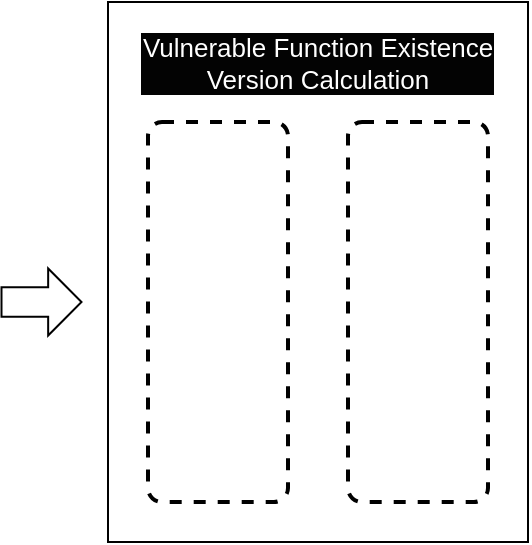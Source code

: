 <mxfile version="17.2.4" type="github">
  <diagram id="C5RBs43oDa-KdzZeNtuy" name="Page-1">
    <mxGraphModel dx="782" dy="482" grid="1" gridSize="10" guides="1" tooltips="1" connect="1" arrows="1" fold="1" page="1" pageScale="1" pageWidth="827" pageHeight="1169" math="0" shadow="0">
      <root>
        <mxCell id="WIyWlLk6GJQsqaUBKTNV-0" />
        <mxCell id="WIyWlLk6GJQsqaUBKTNV-1" parent="WIyWlLk6GJQsqaUBKTNV-0" />
        <mxCell id="Re24QMPTCdzhNl0H0kzx-11" value="" style="verticalLabelPosition=bottom;verticalAlign=top;html=1;shape=mxgraph.basic.rect;fillColor2=none;strokeWidth=1;size=20;indent=5;rounded=0;glass=0;" vertex="1" parent="WIyWlLk6GJQsqaUBKTNV-1">
          <mxGeometry x="200" y="20" width="210" height="270" as="geometry" />
        </mxCell>
        <mxCell id="Re24QMPTCdzhNl0H0kzx-9" value="" style="html=1;shadow=0;dashed=0;align=center;verticalAlign=middle;shape=mxgraph.arrows2.arrow;dy=0.56;dx=16.67;direction=south;notch=0;rounded=0;glass=0;rotation=-90;" vertex="1" parent="WIyWlLk6GJQsqaUBKTNV-1">
          <mxGeometry x="150" y="150" width="33.5" height="40" as="geometry" />
        </mxCell>
        <mxCell id="Re24QMPTCdzhNl0H0kzx-13" value="" style="rounded=1;whiteSpace=wrap;html=1;absoluteArcSize=1;arcSize=14;strokeWidth=2;shadow=0;glass=0;sketch=0;dashed=1;" vertex="1" parent="WIyWlLk6GJQsqaUBKTNV-1">
          <mxGeometry x="220" y="80" width="70" height="190" as="geometry" />
        </mxCell>
        <mxCell id="Re24QMPTCdzhNl0H0kzx-14" value="Vulnerable Function Existence &#xa;Version Calculation" style="text;strokeColor=none;fillColor=none;align=center;verticalAlign=middle;spacingLeft=4;spacingRight=4;overflow=hidden;points=[[0,0.5],[1,0.5]];portConstraint=eastwest;rotatable=0;rounded=0;shadow=0;glass=0;dashed=1;sketch=0;labelBackgroundColor=#030303;fontColor=#FFFFFF;fontSize=13;" vertex="1" parent="WIyWlLk6GJQsqaUBKTNV-1">
          <mxGeometry x="210" y="30" width="190" height="40" as="geometry" />
        </mxCell>
        <mxCell id="Re24QMPTCdzhNl0H0kzx-15" value="" style="rounded=1;whiteSpace=wrap;html=1;absoluteArcSize=1;arcSize=14;strokeWidth=2;shadow=0;glass=0;sketch=0;dashed=1;" vertex="1" parent="WIyWlLk6GJQsqaUBKTNV-1">
          <mxGeometry x="320" y="80" width="70" height="190" as="geometry" />
        </mxCell>
      </root>
    </mxGraphModel>
  </diagram>
</mxfile>
